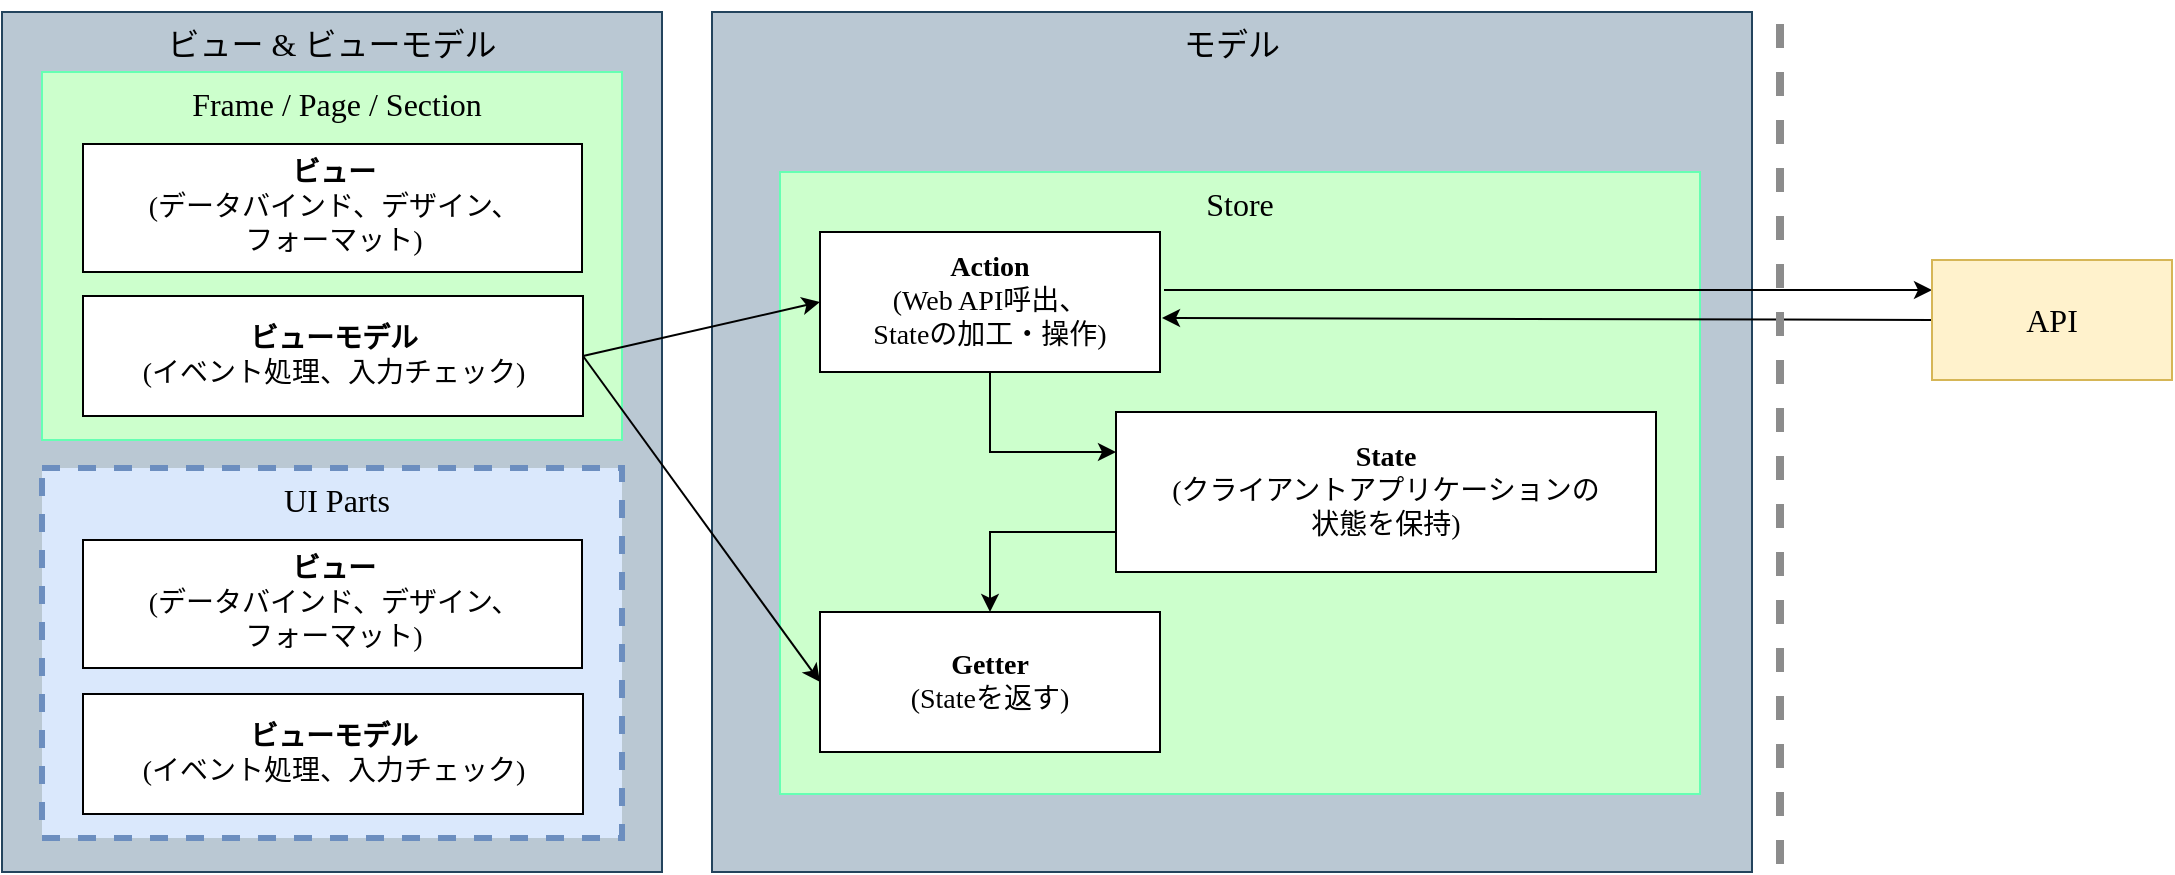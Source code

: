 <mxfile>
    <diagram id="84NdiF0H10yS6leqJOjD" name="ページ1">
        <mxGraphModel dx="1131" dy="641" grid="1" gridSize="10" guides="1" tooltips="1" connect="1" arrows="1" fold="1" page="1" pageScale="1" pageWidth="827" pageHeight="1169" math="0" shadow="0">
            <root>
                <mxCell id="0"/>
                <mxCell id="1" parent="0"/>
                <mxCell id="2" value="ビュー &amp;amp; ビューモデル" style="rounded=0;whiteSpace=wrap;html=1;verticalAlign=top;fillColor=#bac8d3;strokeColor=#23445d;fontColor=#000000;fontSize=16;fontFamily=Noto Sans JP;fontSource=https%3A%2F%2Ffonts.googleapis.com%2Fcss%3Ffamily%3DNoto%2BSans%2BJP;" parent="1" vertex="1">
                    <mxGeometry x="55" y="60" width="330" height="430" as="geometry"/>
                </mxCell>
                <mxCell id="3" value="モデル" style="rounded=0;whiteSpace=wrap;html=1;verticalAlign=top;fillColor=#bac8d3;strokeColor=#23445d;fontColor=#000000;fontSize=16;fontFamily=Noto Sans JP;fontSource=https%3A%2F%2Ffonts.googleapis.com%2Fcss%3Ffamily%3DNoto%2BSans%2BJP;" parent="1" vertex="1">
                    <mxGeometry x="410" y="60" width="520" height="430" as="geometry"/>
                </mxCell>
                <mxCell id="4" value="Frame / Page / Section" style="rounded=0;whiteSpace=wrap;html=1;align=center;spacingLeft=5;fillColor=#CCFFCC;fontColor=#000000;strokeColor=#66FFB3;verticalAlign=top;fontSize=16;fontFamily=Noto Sans JP;fontSource=https%3A%2F%2Ffonts.googleapis.com%2Fcss%3Ffamily%3DNoto%2BSans%2BJP;" parent="1" vertex="1">
                    <mxGeometry x="75" y="90" width="290" height="184" as="geometry"/>
                </mxCell>
                <mxCell id="6" value="Store" style="rounded=0;whiteSpace=wrap;html=1;fontSize=16;verticalAlign=top;fillColor=#CCFFCC;strokeColor=#66FFB3;gradientColor=none;fontColor=#000000;fontFamily=Noto Sans JP;fontSource=https%3A%2F%2Ffonts.googleapis.com%2Fcss%3Ffamily%3DNoto%2BSans%2BJP;" parent="1" vertex="1">
                    <mxGeometry x="444" y="140" width="460" height="311" as="geometry"/>
                </mxCell>
                <mxCell id="7" value="&lt;b&gt;ビュー&lt;/b&gt;&lt;br style=&quot;font-size: 14px&quot;&gt;(データバインド、デザイン、&lt;br style=&quot;font-size: 14px&quot;&gt;フォーマット)" style="rounded=0;whiteSpace=wrap;html=1;fontSize=14;fontFamily=Noto Sans JP;fontSource=https%3A%2F%2Ffonts.googleapis.com%2Fcss%3Ffamily%3DNoto%2BSans%2BJP;" parent="1" vertex="1">
                    <mxGeometry x="95.5" y="126" width="249.5" height="64" as="geometry"/>
                </mxCell>
                <mxCell id="8" value="&lt;b&gt;ビューモデル&lt;/b&gt;&lt;br style=&quot;font-size: 14px&quot;&gt;(イベント処理、入力チェック)" style="rounded=0;whiteSpace=wrap;html=1;fontSize=14;fontFamily=Noto Sans JP;fontSource=https%3A%2F%2Ffonts.googleapis.com%2Fcss%3Ffamily%3DNoto%2BSans%2BJP;" parent="1" vertex="1">
                    <mxGeometry x="95.5" y="202" width="250" height="60" as="geometry"/>
                </mxCell>
                <mxCell id="11" value="&lt;b&gt;Action&lt;/b&gt;&lt;br style=&quot;font-size: 14px&quot;&gt;(Web API呼出、&lt;br style=&quot;font-size: 14px&quot;&gt;Stateの加工・操作)" style="rounded=0;whiteSpace=wrap;html=1;fontSize=14;fontFamily=Noto Sans JP;fontSource=https%3A%2F%2Ffonts.googleapis.com%2Fcss%3Ffamily%3DNoto%2BSans%2BJP;" parent="1" vertex="1">
                    <mxGeometry x="464" y="170" width="170" height="70" as="geometry"/>
                </mxCell>
                <mxCell id="12" value="&lt;b&gt;Getter&lt;/b&gt;&lt;br style=&quot;font-size: 14px&quot;&gt;(Stateを返す)" style="rounded=0;whiteSpace=wrap;html=1;fontSize=14;fontFamily=Noto Sans JP;fontSource=https%3A%2F%2Ffonts.googleapis.com%2Fcss%3Ffamily%3DNoto%2BSans%2BJP;" parent="1" vertex="1">
                    <mxGeometry x="464" y="360" width="170" height="70" as="geometry"/>
                </mxCell>
                <mxCell id="13" value="&lt;b&gt;State&lt;/b&gt;&lt;br style=&quot;font-size: 14px&quot;&gt;(クライアントアプリケーションの&lt;br&gt;状態を保持)" style="rounded=0;whiteSpace=wrap;html=1;fontSize=14;fontFamily=Noto Sans JP;fontSource=https%3A%2F%2Ffonts.googleapis.com%2Fcss%3Ffamily%3DNoto%2BSans%2BJP;" parent="1" vertex="1">
                    <mxGeometry x="612" y="260" width="270" height="80" as="geometry"/>
                </mxCell>
                <mxCell id="14" value="" style="endArrow=classic;html=1;fontSize=14;exitX=1;exitY=0.5;exitDx=0;exitDy=0;entryX=0;entryY=0.5;entryDx=0;entryDy=0;fontFamily=Noto Sans JP;fontSource=https%3A%2F%2Ffonts.googleapis.com%2Fcss%3Ffamily%3DNoto%2BSans%2BJP;" parent="1" source="8" target="11" edge="1">
                    <mxGeometry width="50" height="50" relative="1" as="geometry">
                        <mxPoint x="490" y="246" as="sourcePoint"/>
                        <mxPoint x="470" y="171" as="targetPoint"/>
                    </mxGeometry>
                </mxCell>
                <mxCell id="15" value="" style="endArrow=classic;html=1;fontSize=14;exitX=0.5;exitY=1;exitDx=0;exitDy=0;entryX=0;entryY=0.25;entryDx=0;entryDy=0;rounded=0;fontFamily=Noto Sans JP;fontSource=https%3A%2F%2Ffonts.googleapis.com%2Fcss%3Ffamily%3DNoto%2BSans%2BJP;" parent="1" source="11" target="13" edge="1">
                    <mxGeometry width="50" height="50" relative="1" as="geometry">
                        <mxPoint x="524" y="320" as="sourcePoint"/>
                        <mxPoint x="574" y="270" as="targetPoint"/>
                        <Array as="points">
                            <mxPoint x="549" y="280"/>
                        </Array>
                    </mxGeometry>
                </mxCell>
                <mxCell id="16" value="" style="endArrow=classic;html=1;fontSize=14;exitX=0;exitY=0.75;exitDx=0;exitDy=0;rounded=0;fontFamily=Noto Sans JP;fontSource=https%3A%2F%2Ffonts.googleapis.com%2Fcss%3Ffamily%3DNoto%2BSans%2BJP;" parent="1" source="13" target="12" edge="1">
                    <mxGeometry width="50" height="50" relative="1" as="geometry">
                        <mxPoint x="559" y="250" as="sourcePoint"/>
                        <mxPoint x="634" y="285" as="targetPoint"/>
                        <Array as="points">
                            <mxPoint x="549" y="320"/>
                        </Array>
                    </mxGeometry>
                </mxCell>
                <mxCell id="17" value="" style="endArrow=classic;html=1;fontSize=14;exitX=1;exitY=0.5;exitDx=0;exitDy=0;entryX=0;entryY=0.5;entryDx=0;entryDy=0;fontFamily=Noto Sans JP;fontSource=https%3A%2F%2Ffonts.googleapis.com%2Fcss%3Ffamily%3DNoto%2BSans%2BJP;" parent="1" source="8" target="12" edge="1">
                    <mxGeometry width="50" height="50" relative="1" as="geometry">
                        <mxPoint x="400.5" y="215" as="sourcePoint"/>
                        <mxPoint x="480" y="180" as="targetPoint"/>
                    </mxGeometry>
                </mxCell>
                <mxCell id="19" value="" style="endArrow=classic;html=1;fontSize=14;fontFamily=Noto Sans JP;fontSource=https%3A%2F%2Ffonts.googleapis.com%2Fcss%3Ffamily%3DNoto%2BSans%2BJP;entryX=0;entryY=0.25;entryDx=0;entryDy=0;" parent="1" target="21" edge="1">
                    <mxGeometry width="50" height="50" relative="1" as="geometry">
                        <mxPoint x="636" y="199" as="sourcePoint"/>
                        <mxPoint x="1010" y="201" as="targetPoint"/>
                    </mxGeometry>
                </mxCell>
                <mxCell id="20" value="" style="endArrow=classic;html=1;fontSize=14;entryX=1;entryY=0.5;entryDx=0;entryDy=0;fontFamily=Noto Sans JP;fontSource=https%3A%2F%2Ffonts.googleapis.com%2Fcss%3Ffamily%3DNoto%2BSans%2BJP;exitX=0;exitY=0.5;exitDx=0;exitDy=0;" parent="1" source="21" edge="1">
                    <mxGeometry width="50" height="50" relative="1" as="geometry">
                        <mxPoint x="959" y="213" as="sourcePoint"/>
                        <mxPoint x="635" y="213" as="targetPoint"/>
                    </mxGeometry>
                </mxCell>
                <mxCell id="21" value="API" style="rounded=0;whiteSpace=wrap;html=1;fontSize=16;fillColor=#fff2cc;strokeColor=#d6b656;fontFamily=Noto Sans JP;fontSource=https%3A%2F%2Ffonts.googleapis.com%2Fcss%3Ffamily%3DNoto%2BSans%2BJP;" parent="1" vertex="1">
                    <mxGeometry x="1020" y="184" width="120" height="60" as="geometry"/>
                </mxCell>
                <mxCell id="22" value="" style="endArrow=none;dashed=1;html=1;rounded=0;fontSize=14;strokeWidth=4;strokeColor=#8C8C8C;fontFamily=Noto Sans JP;fontSource=https%3A%2F%2Ffonts.googleapis.com%2Fcss%3Ffamily%3DNoto%2BSans%2BJP;" parent="1" edge="1">
                    <mxGeometry width="50" height="50" relative="1" as="geometry">
                        <mxPoint x="944" y="486" as="sourcePoint"/>
                        <mxPoint x="944" y="56" as="targetPoint"/>
                    </mxGeometry>
                </mxCell>
                <mxCell id="23" value="UI Parts" style="rounded=0;whiteSpace=wrap;html=1;align=center;spacingLeft=5;fillColor=#dae8fc;strokeColor=#6c8ebf;verticalAlign=top;fontSize=16;dashed=1;strokeWidth=3;fontFamily=Noto Sans JP;fontSource=https%3A%2F%2Ffonts.googleapis.com%2Fcss%3Ffamily%3DNoto%2BSans%2BJP;" parent="1" vertex="1">
                    <mxGeometry x="75" y="288" width="290" height="185" as="geometry"/>
                </mxCell>
                <mxCell id="24" value="&lt;b&gt;ビュー&lt;/b&gt;&lt;br style=&quot;font-size: 14px&quot;&gt;(データバインド、デザイン、&lt;br style=&quot;font-size: 14px&quot;&gt;フォーマット)" style="rounded=0;whiteSpace=wrap;html=1;fontSize=14;fontFamily=Noto Sans JP;fontSource=https%3A%2F%2Ffonts.googleapis.com%2Fcss%3Ffamily%3DNoto%2BSans%2BJP;" parent="1" vertex="1">
                    <mxGeometry x="95.5" y="324" width="249.5" height="64" as="geometry"/>
                </mxCell>
                <mxCell id="25" value="&lt;b&gt;ビューモデル&lt;/b&gt;&lt;br style=&quot;font-size: 14px&quot;&gt;(イベント処理、入力チェック)" style="rounded=0;whiteSpace=wrap;html=1;fontSize=14;fontFamily=Noto Sans JP;fontSource=https%3A%2F%2Ffonts.googleapis.com%2Fcss%3Ffamily%3DNoto%2BSans%2BJP;" parent="1" vertex="1">
                    <mxGeometry x="95.5" y="401" width="250" height="60" as="geometry"/>
                </mxCell>
            </root>
        </mxGraphModel>
    </diagram>
</mxfile>
